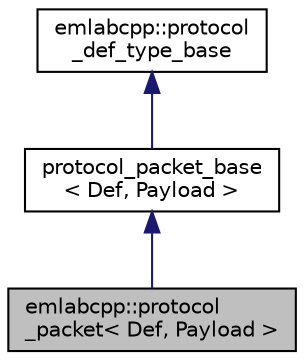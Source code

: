 digraph "emlabcpp::protocol_packet&lt; Def, Payload &gt;"
{
 // LATEX_PDF_SIZE
  edge [fontname="Helvetica",fontsize="10",labelfontname="Helvetica",labelfontsize="10"];
  node [fontname="Helvetica",fontsize="10",shape=record];
  Node1 [label="emlabcpp::protocol\l_packet\< Def, Payload \>",height=0.2,width=0.4,color="black", fillcolor="grey75", style="filled", fontcolor="black",tooltip=" "];
  Node2 -> Node1 [dir="back",color="midnightblue",fontsize="10",style="solid",fontname="Helvetica"];
  Node2 [label="protocol_packet_base\l\< Def, Payload \>",height=0.2,width=0.4,color="black", fillcolor="white", style="filled",URL="$structemlabcpp_1_1protocol__tuple.html",tooltip=" "];
  Node3 -> Node2 [dir="back",color="midnightblue",fontsize="10",style="solid",fontname="Helvetica"];
  Node3 [label="emlabcpp::protocol\l_def_type_base",height=0.2,width=0.4,color="black", fillcolor="white", style="filled",URL="$structemlabcpp_1_1protocol__def__type__base.html",tooltip=" "];
}
